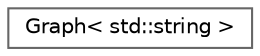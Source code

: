 digraph "Graphical Class Hierarchy"
{
 // LATEX_PDF_SIZE
  bgcolor="transparent";
  edge [fontname=Helvetica,fontsize=10,labelfontname=Helvetica,labelfontsize=10];
  node [fontname=Helvetica,fontsize=10,shape=box,height=0.2,width=0.4];
  rankdir="LR";
  Node0 [label="Graph\< std::string \>",height=0.2,width=0.4,color="grey40", fillcolor="white", style="filled",URL="$class_graph.html",tooltip=" "];
}
